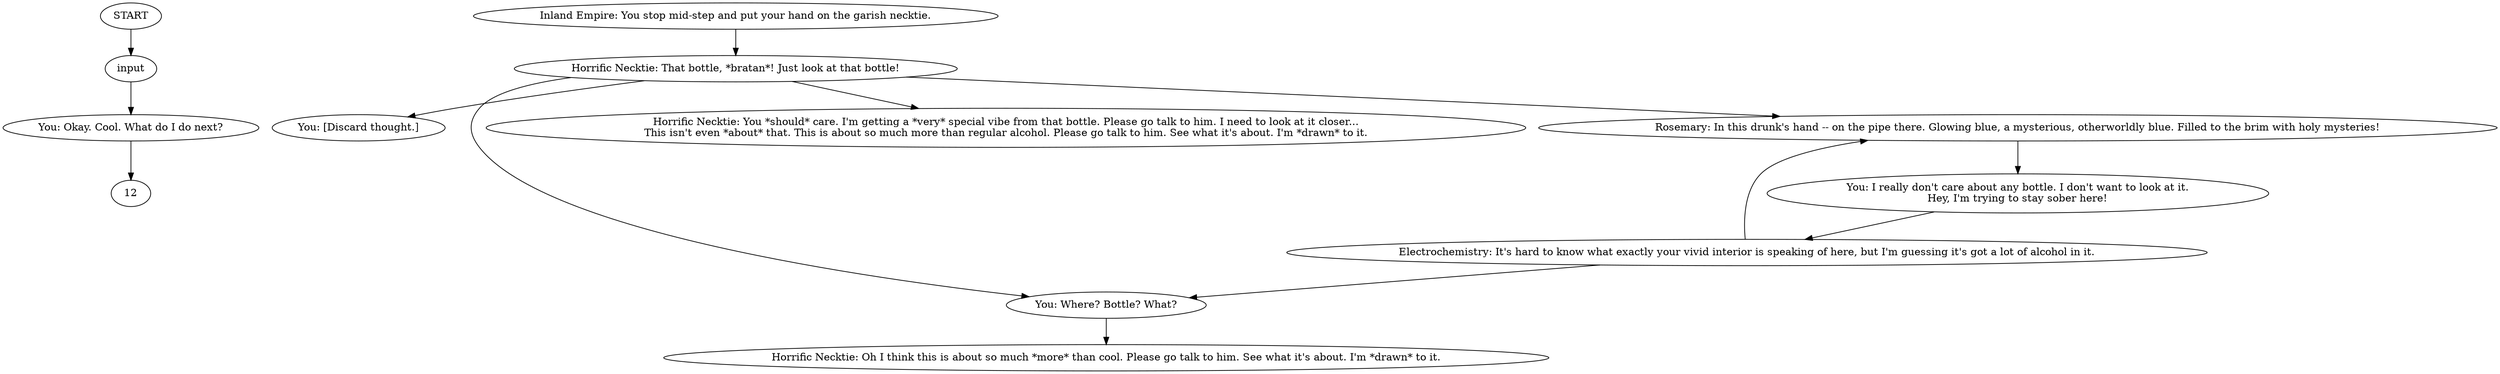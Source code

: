 # VILLAGE ORB / spirit necktie
# horrific necktie reacting to the bottle and urging you to buy it because otherwise buying the medicial spirit lacks foreshadowing and is too missable.
# ==================================================
digraph G {
	  0 [label="START"];
	  1 [label="input"];
	  2 [label="You: [Discard thought.]"];
	  3 [label="Horrific Necktie: That bottle, *bratan*! Just look at that bottle!"];
	  4 [label="Inland Empire: You stop mid-step and put your hand on the garish necktie."];
	  5 [label="You: Okay. Cool. What do I do next?"];
	  6 [label="You: Where? Bottle? What?"];
	  7 [label="Horrific Necktie: You *should* care. I'm getting a *very* special vibe from that bottle. Please go talk to him. I need to look at it closer...\nThis isn't even *about* that. This is about so much more than regular alcohol. Please go talk to him. See what it's about. I'm *drawn* to it."];
	  8 [label="Electrochemistry: It's hard to know what exactly your vivid interior is speaking of here, but I'm guessing it's got a lot of alcohol in it."];
	  9 [label="You: I really don't care about any bottle. I don't want to look at it.\nHey, I'm trying to stay sober here!"];
	  10 [label="Rosemary: In this drunk's hand -- on the pipe there. Glowing blue, a mysterious, otherworldly blue. Filled to the brim with holy mysteries!"];
	  11 [label="Horrific Necktie: Oh I think this is about so much *more* than cool. Please go talk to him. See what it's about. I'm *drawn* to it."];
	  0 -> 1
	  1 -> 5
	  3 -> 10
	  3 -> 2
	  3 -> 6
	  3 -> 7
	  4 -> 3
	  5 -> 12
	  6 -> 11
	  8 -> 10
	  8 -> 6
	  9 -> 8
	  10 -> 9
}

